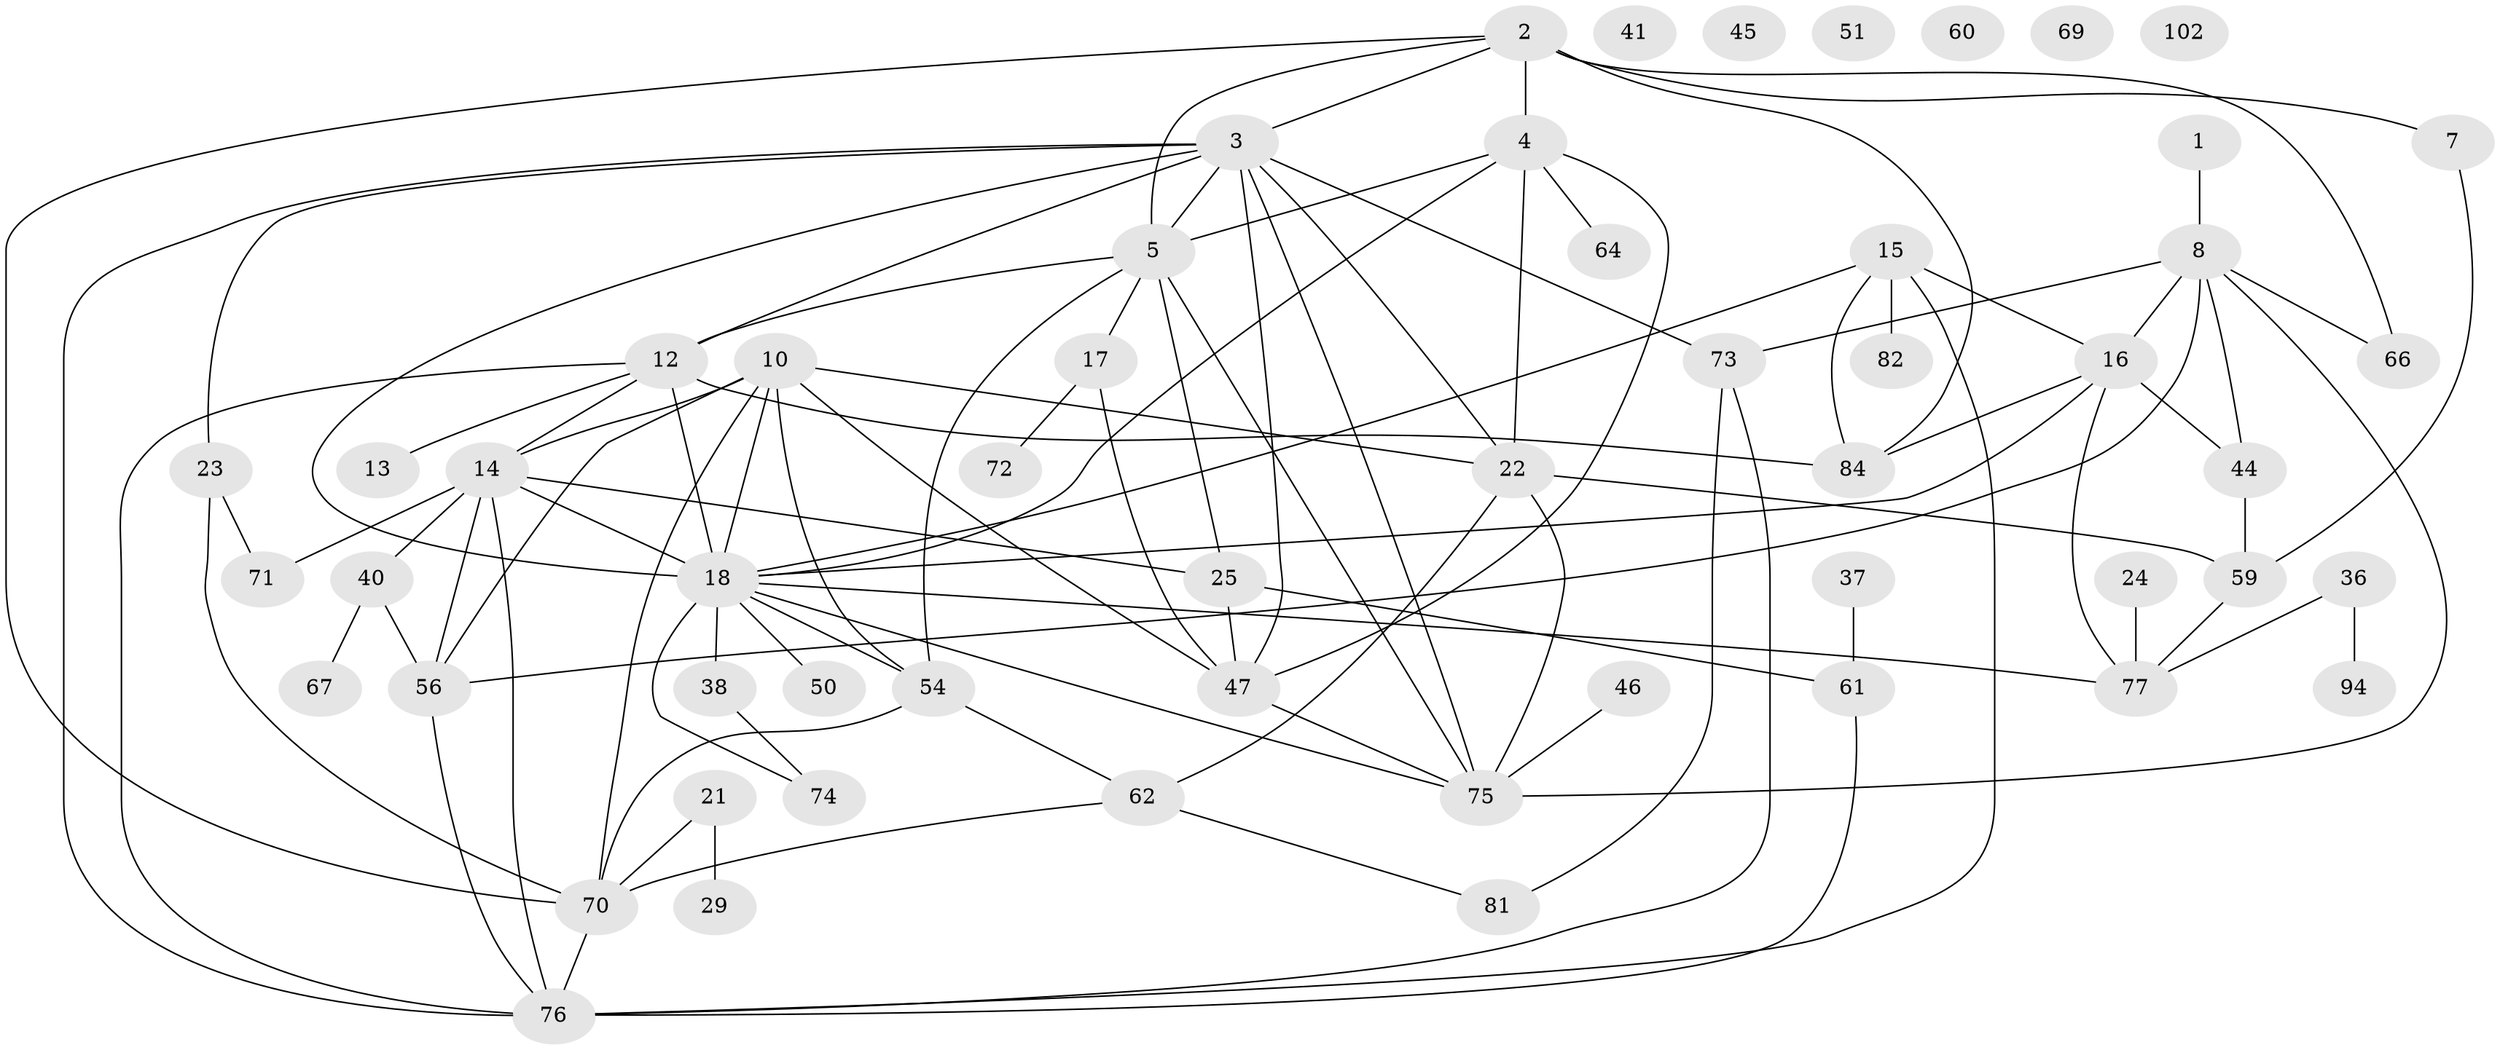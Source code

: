 // original degree distribution, {1: 0.16363636363636364, 6: 0.08181818181818182, 2: 0.2545454545454545, 4: 0.10909090909090909, 3: 0.2, 5: 0.10909090909090909, 8: 0.00909090909090909, 7: 0.01818181818181818, 0: 0.05454545454545454}
// Generated by graph-tools (version 1.1) at 2025/12/03/09/25 04:12:52]
// undirected, 55 vertices, 98 edges
graph export_dot {
graph [start="1"]
  node [color=gray90,style=filled];
  1 [super="+89"];
  2 [super="+30+83"];
  3 [super="+11"];
  4 [super="+20"];
  5 [super="+6+78"];
  7;
  8 [super="+9+95+43"];
  10 [super="+57+28+65"];
  12 [super="+108+110+42"];
  13;
  14 [super="+39+90"];
  15;
  16 [super="+31+92"];
  17 [super="+79"];
  18 [super="+100+58+49"];
  21 [super="+27"];
  22 [super="+32"];
  23 [super="+96"];
  24;
  25 [super="+104"];
  29 [super="+35+68"];
  36 [super="+98"];
  37;
  38 [super="+55"];
  40 [super="+48"];
  41;
  44;
  45;
  46;
  47 [super="+52+86+103"];
  50;
  51;
  54 [super="+63"];
  56;
  59 [super="+80"];
  60;
  61;
  62;
  64;
  66;
  67;
  69;
  70;
  71;
  72;
  73;
  74;
  75 [super="+85"];
  76 [super="+91+107"];
  77;
  81;
  82;
  84 [super="+93"];
  94;
  102;
  1 -- 8;
  2 -- 66;
  2 -- 70;
  2 -- 84;
  2 -- 7;
  2 -- 5;
  2 -- 3;
  2 -- 4;
  3 -- 22;
  3 -- 5;
  3 -- 73;
  3 -- 75;
  3 -- 76;
  3 -- 12;
  3 -- 47;
  3 -- 18;
  3 -- 23;
  4 -- 5;
  4 -- 22 [weight=2];
  4 -- 47;
  4 -- 64;
  4 -- 18;
  5 -- 25 [weight=2];
  5 -- 75;
  5 -- 12;
  5 -- 17;
  5 -- 54;
  7 -- 59;
  8 -- 66;
  8 -- 73 [weight=2];
  8 -- 16;
  8 -- 56;
  8 -- 75;
  8 -- 44;
  10 -- 56;
  10 -- 22 [weight=2];
  10 -- 54 [weight=2];
  10 -- 18 [weight=2];
  10 -- 14;
  10 -- 70;
  10 -- 47;
  12 -- 76;
  12 -- 13;
  12 -- 14;
  12 -- 84;
  12 -- 18;
  14 -- 18 [weight=2];
  14 -- 71;
  14 -- 25;
  14 -- 40;
  14 -- 56;
  14 -- 76;
  15 -- 76;
  15 -- 82;
  15 -- 84;
  15 -- 18;
  15 -- 16;
  16 -- 44;
  16 -- 77;
  16 -- 18;
  16 -- 84;
  17 -- 72;
  17 -- 47;
  18 -- 74;
  18 -- 75;
  18 -- 77;
  18 -- 54 [weight=2];
  18 -- 38;
  18 -- 50;
  21 -- 29;
  21 -- 70;
  22 -- 75;
  22 -- 59;
  22 -- 62;
  23 -- 70;
  23 -- 71;
  24 -- 77;
  25 -- 61;
  25 -- 47;
  36 -- 77;
  36 -- 94;
  37 -- 61;
  38 -- 74;
  40 -- 56;
  40 -- 67;
  44 -- 59;
  46 -- 75;
  47 -- 75;
  54 -- 62;
  54 -- 70;
  56 -- 76;
  59 -- 77;
  61 -- 76;
  62 -- 70;
  62 -- 81;
  70 -- 76;
  73 -- 81;
  73 -- 76;
}
